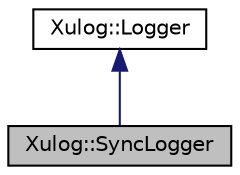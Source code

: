 digraph "Xulog::SyncLogger"
{
 // LATEX_PDF_SIZE
  edge [fontname="Helvetica",fontsize="10",labelfontname="Helvetica",labelfontsize="10"];
  node [fontname="Helvetica",fontsize="10",shape=record];
  Node1 [label="Xulog::SyncLogger",height=0.2,width=0.4,color="black", fillcolor="grey75", style="filled", fontcolor="black",tooltip="同步日志器"];
  Node2 -> Node1 [dir="back",color="midnightblue",fontsize="10",style="solid",fontname="Helvetica"];
  Node2 [label="Xulog::Logger",height=0.2,width=0.4,color="black", fillcolor="white", style="filled",URL="$class_xulog_1_1_logger.html",tooltip="抽象日志器基类"];
}
